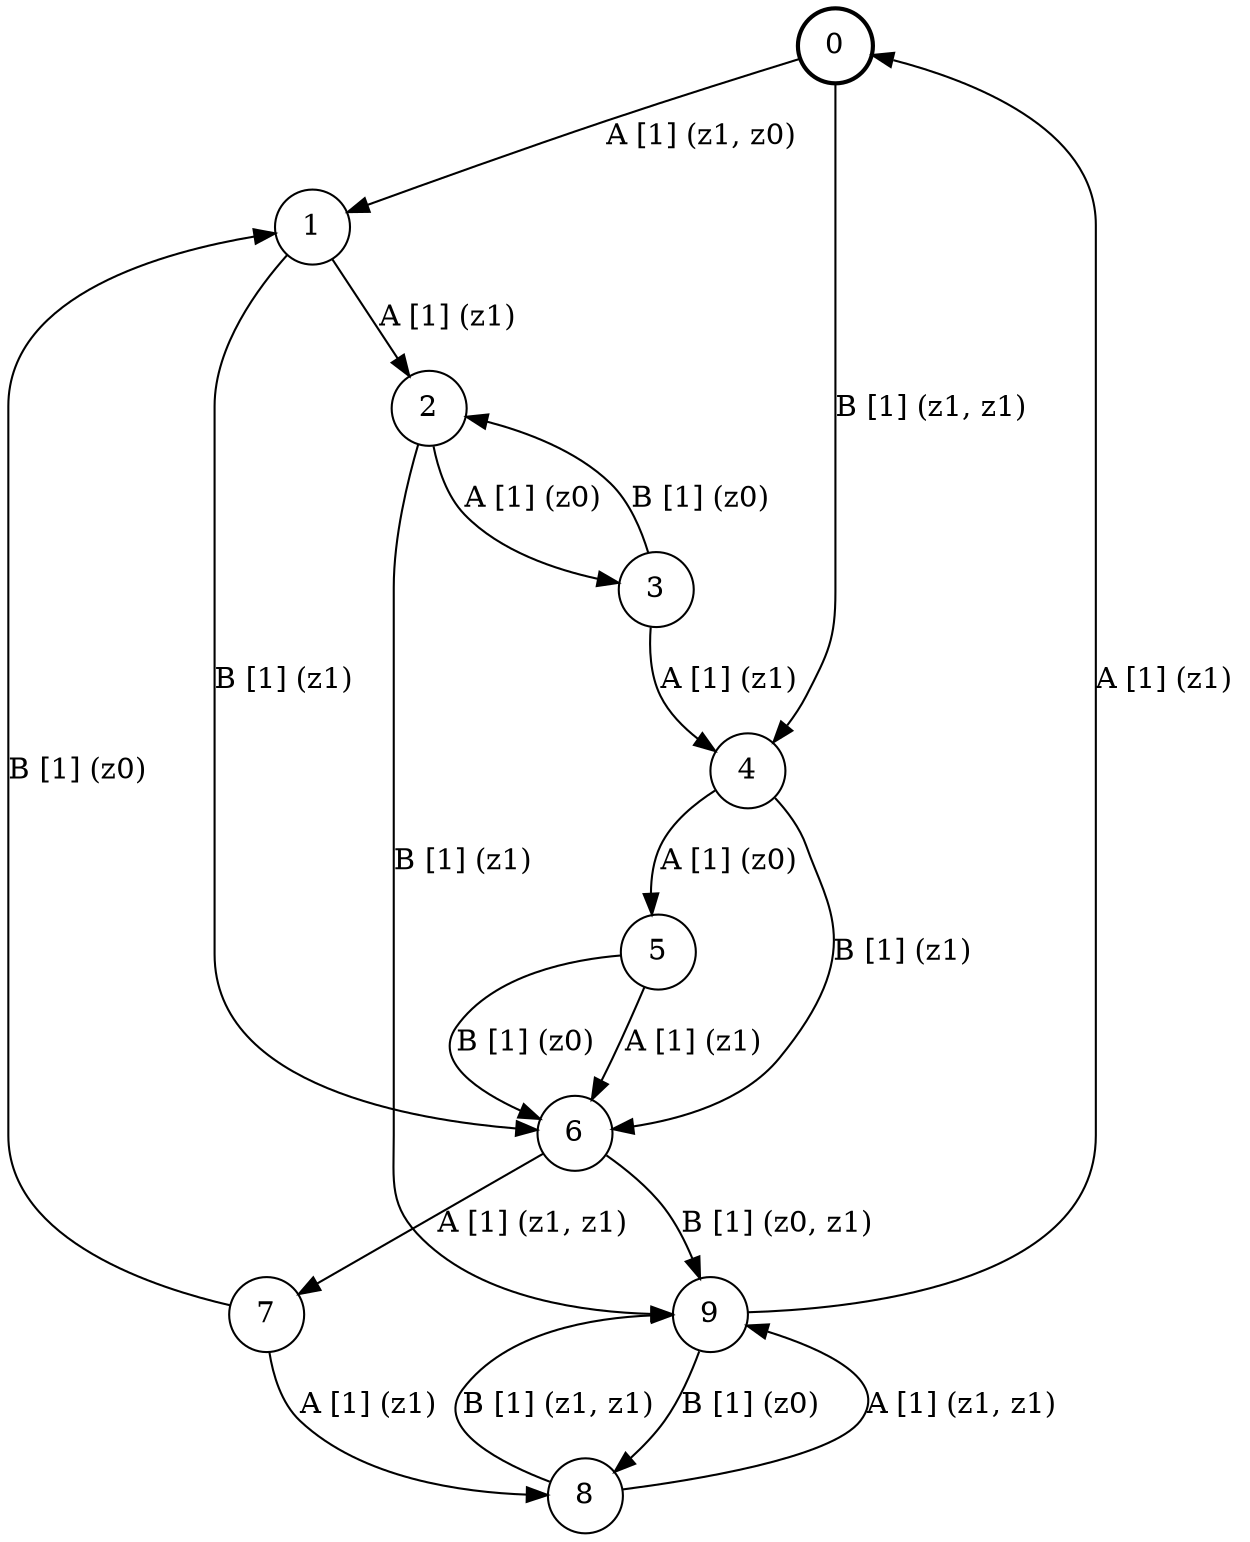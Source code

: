 # generated file, don't try to modify
# command: dot -Tpng <filename> > tree.png
digraph Automaton {
    node [shape = circle];
    0 [style = "bold"];
    0 -> 1 [label = "A [1] (z1, z0) "];
    0 -> 4 [label = "B [1] (z1, z1) "];
    1 -> 2 [label = "A [1] (z1) "];
    1 -> 6 [label = "B [1] (z1) "];
    2 -> 3 [label = "A [1] (z0) "];
    2 -> 9 [label = "B [1] (z1) "];
    3 -> 4 [label = "A [1] (z1) "];
    3 -> 2 [label = "B [1] (z0) "];
    4 -> 5 [label = "A [1] (z0) "];
    4 -> 6 [label = "B [1] (z1) "];
    5 -> 6 [label = "A [1] (z1) "];
    5 -> 6 [label = "B [1] (z0) "];
    6 -> 7 [label = "A [1] (z1, z1) "];
    6 -> 9 [label = "B [1] (z0, z1) "];
    7 -> 8 [label = "A [1] (z1) "];
    7 -> 1 [label = "B [1] (z0) "];
    8 -> 9 [label = "A [1] (z1, z1) "];
    8 -> 9 [label = "B [1] (z1, z1) "];
    9 -> 0 [label = "A [1] (z1) "];
    9 -> 8 [label = "B [1] (z0) "];
}
